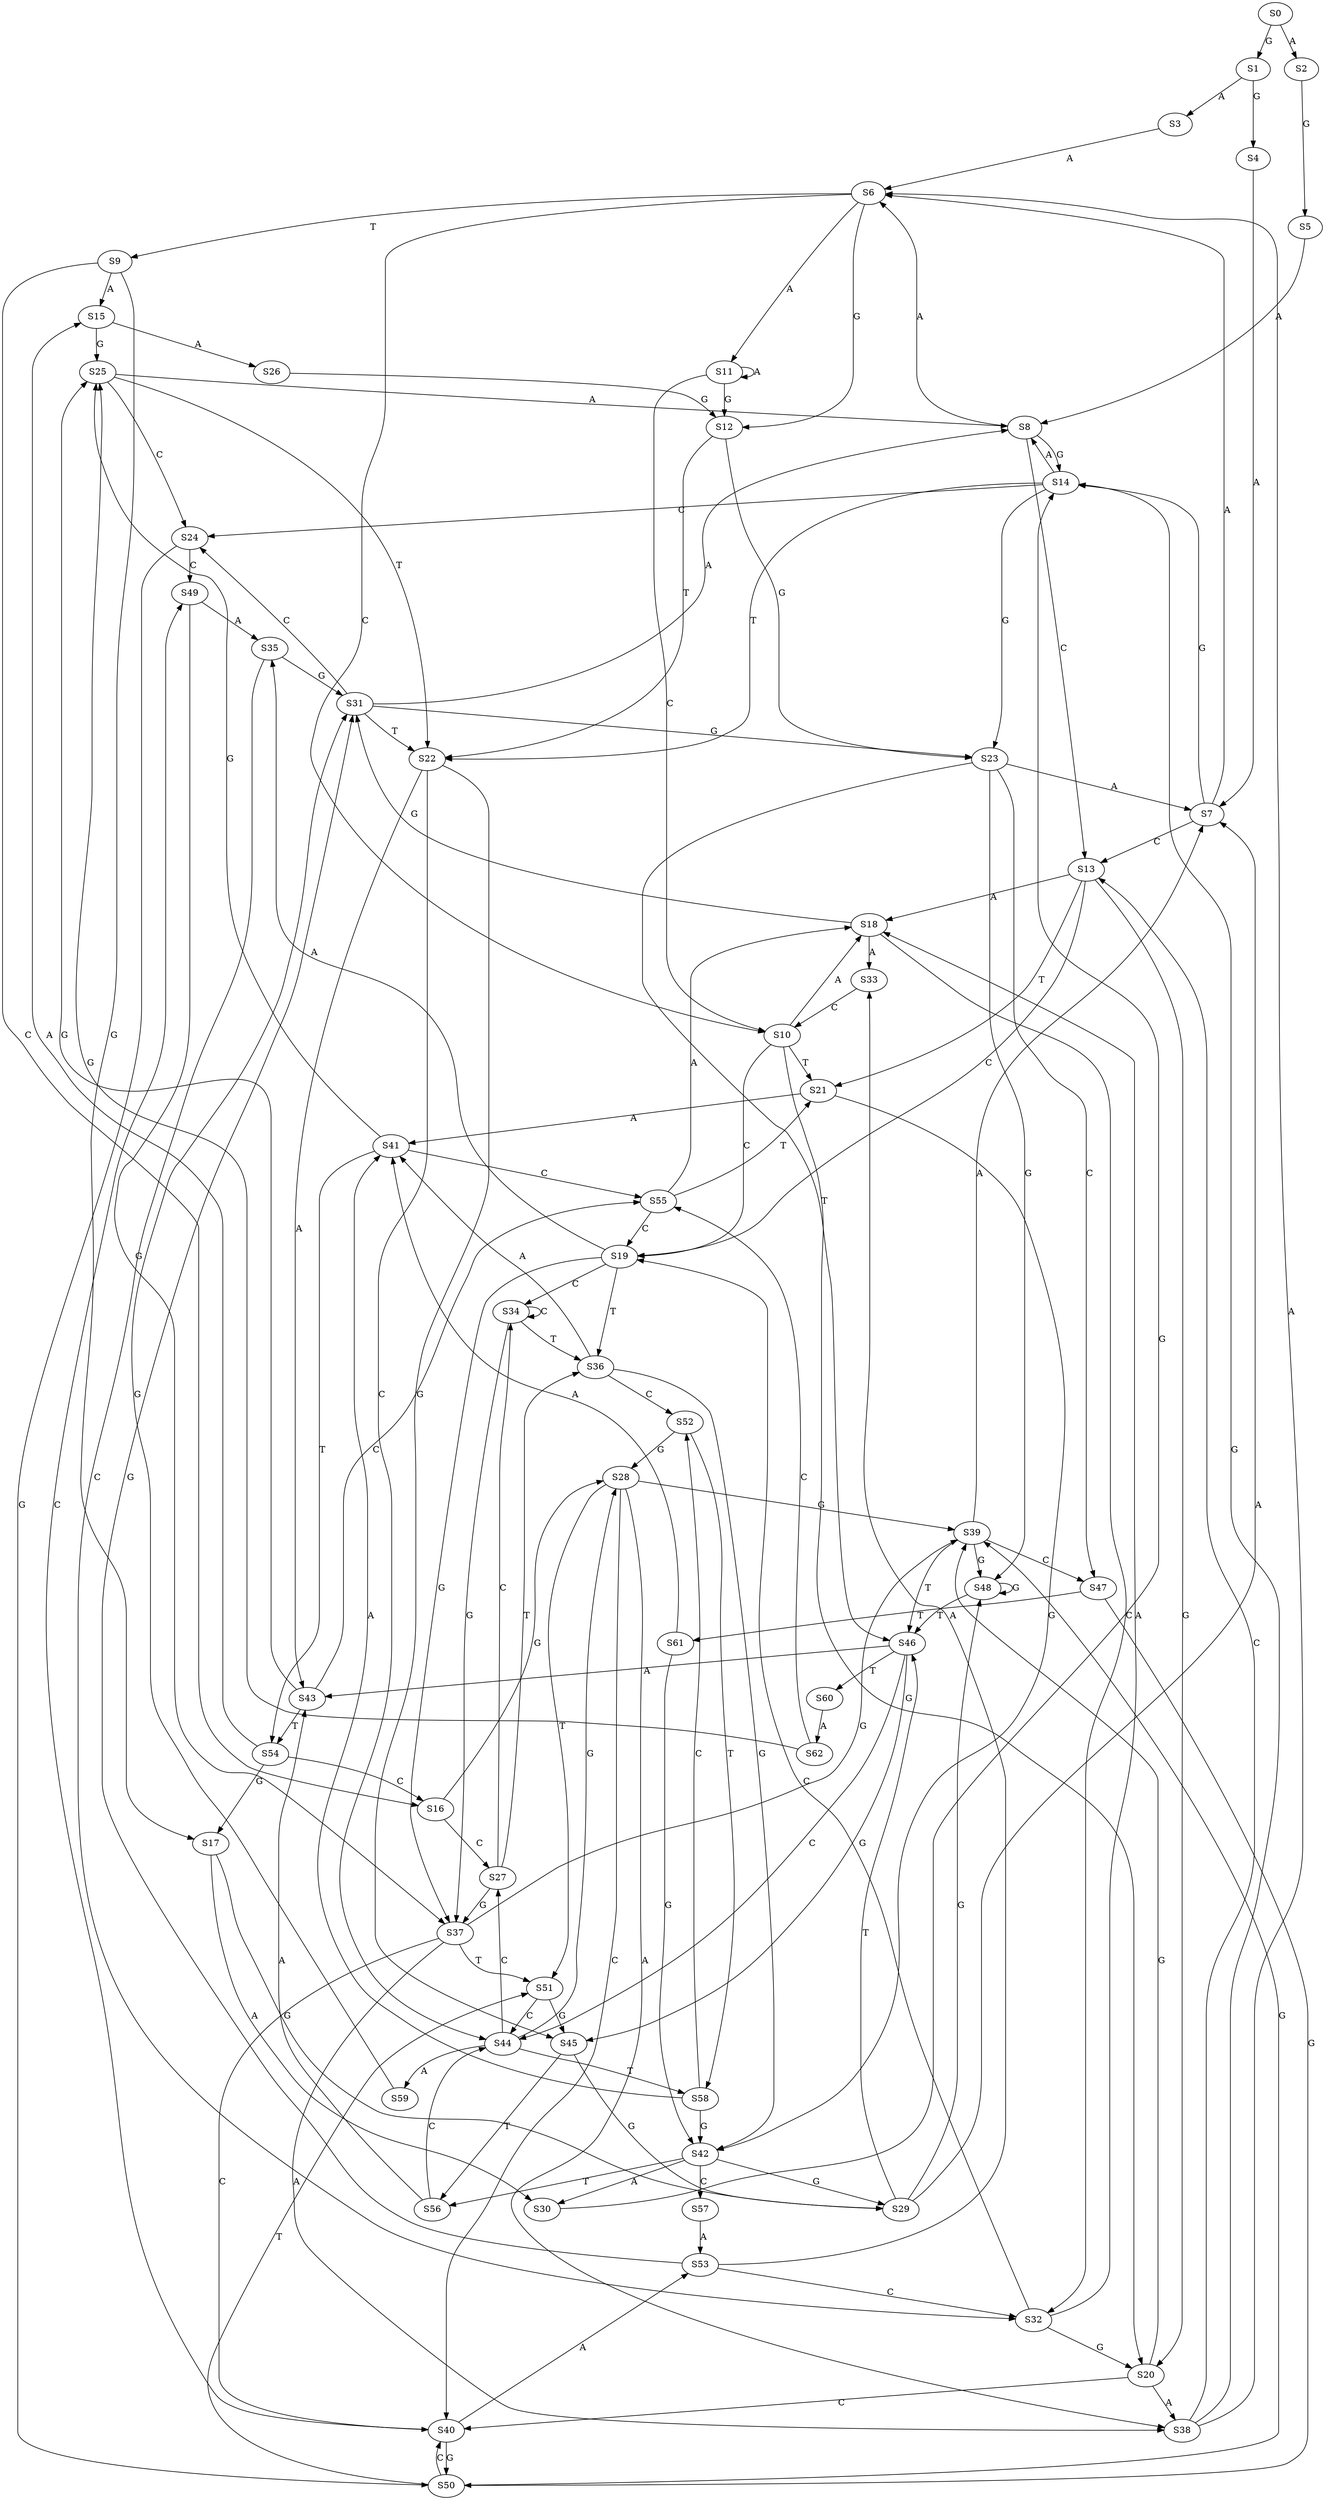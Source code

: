 strict digraph  {
	S0 -> S1 [ label = G ];
	S0 -> S2 [ label = A ];
	S1 -> S3 [ label = A ];
	S1 -> S4 [ label = G ];
	S2 -> S5 [ label = G ];
	S3 -> S6 [ label = A ];
	S4 -> S7 [ label = A ];
	S5 -> S8 [ label = A ];
	S6 -> S9 [ label = T ];
	S6 -> S10 [ label = C ];
	S6 -> S11 [ label = A ];
	S6 -> S12 [ label = G ];
	S7 -> S6 [ label = A ];
	S7 -> S13 [ label = C ];
	S7 -> S14 [ label = G ];
	S8 -> S6 [ label = A ];
	S8 -> S14 [ label = G ];
	S8 -> S13 [ label = C ];
	S9 -> S15 [ label = A ];
	S9 -> S16 [ label = C ];
	S9 -> S17 [ label = G ];
	S10 -> S18 [ label = A ];
	S10 -> S19 [ label = C ];
	S10 -> S20 [ label = G ];
	S10 -> S21 [ label = T ];
	S11 -> S12 [ label = G ];
	S11 -> S10 [ label = C ];
	S11 -> S11 [ label = A ];
	S12 -> S22 [ label = T ];
	S12 -> S23 [ label = G ];
	S13 -> S21 [ label = T ];
	S13 -> S19 [ label = C ];
	S13 -> S18 [ label = A ];
	S13 -> S20 [ label = G ];
	S14 -> S22 [ label = T ];
	S14 -> S8 [ label = A ];
	S14 -> S23 [ label = G ];
	S14 -> S24 [ label = C ];
	S15 -> S25 [ label = G ];
	S15 -> S26 [ label = A ];
	S16 -> S27 [ label = C ];
	S16 -> S28 [ label = G ];
	S17 -> S29 [ label = G ];
	S17 -> S30 [ label = A ];
	S18 -> S31 [ label = G ];
	S18 -> S32 [ label = C ];
	S18 -> S33 [ label = A ];
	S19 -> S34 [ label = C ];
	S19 -> S35 [ label = A ];
	S19 -> S36 [ label = T ];
	S19 -> S37 [ label = G ];
	S20 -> S38 [ label = A ];
	S20 -> S39 [ label = G ];
	S20 -> S40 [ label = C ];
	S21 -> S41 [ label = A ];
	S21 -> S42 [ label = G ];
	S22 -> S43 [ label = A ];
	S22 -> S44 [ label = C ];
	S22 -> S45 [ label = G ];
	S23 -> S7 [ label = A ];
	S23 -> S46 [ label = T ];
	S23 -> S47 [ label = C ];
	S23 -> S48 [ label = G ];
	S24 -> S49 [ label = C ];
	S24 -> S50 [ label = G ];
	S25 -> S22 [ label = T ];
	S25 -> S8 [ label = A ];
	S25 -> S24 [ label = C ];
	S26 -> S12 [ label = G ];
	S27 -> S34 [ label = C ];
	S27 -> S36 [ label = T ];
	S27 -> S37 [ label = G ];
	S28 -> S39 [ label = G ];
	S28 -> S51 [ label = T ];
	S28 -> S40 [ label = C ];
	S28 -> S38 [ label = A ];
	S29 -> S46 [ label = T ];
	S29 -> S48 [ label = G ];
	S29 -> S7 [ label = A ];
	S30 -> S14 [ label = G ];
	S31 -> S23 [ label = G ];
	S31 -> S22 [ label = T ];
	S31 -> S8 [ label = A ];
	S31 -> S24 [ label = C ];
	S32 -> S19 [ label = C ];
	S32 -> S18 [ label = A ];
	S32 -> S20 [ label = G ];
	S33 -> S10 [ label = C ];
	S34 -> S37 [ label = G ];
	S34 -> S34 [ label = C ];
	S34 -> S36 [ label = T ];
	S35 -> S31 [ label = G ];
	S35 -> S32 [ label = C ];
	S36 -> S41 [ label = A ];
	S36 -> S42 [ label = G ];
	S36 -> S52 [ label = C ];
	S37 -> S38 [ label = A ];
	S37 -> S51 [ label = T ];
	S37 -> S39 [ label = G ];
	S37 -> S40 [ label = C ];
	S38 -> S6 [ label = A ];
	S38 -> S13 [ label = C ];
	S38 -> S14 [ label = G ];
	S39 -> S7 [ label = A ];
	S39 -> S48 [ label = G ];
	S39 -> S47 [ label = C ];
	S39 -> S46 [ label = T ];
	S40 -> S50 [ label = G ];
	S40 -> S49 [ label = C ];
	S40 -> S53 [ label = A ];
	S41 -> S25 [ label = G ];
	S41 -> S54 [ label = T ];
	S41 -> S55 [ label = C ];
	S42 -> S30 [ label = A ];
	S42 -> S56 [ label = T ];
	S42 -> S57 [ label = C ];
	S42 -> S29 [ label = G ];
	S43 -> S54 [ label = T ];
	S43 -> S25 [ label = G ];
	S43 -> S55 [ label = C ];
	S44 -> S58 [ label = T ];
	S44 -> S28 [ label = G ];
	S44 -> S59 [ label = A ];
	S44 -> S27 [ label = C ];
	S45 -> S56 [ label = T ];
	S45 -> S29 [ label = G ];
	S46 -> S43 [ label = A ];
	S46 -> S45 [ label = G ];
	S46 -> S60 [ label = T ];
	S46 -> S44 [ label = C ];
	S47 -> S61 [ label = T ];
	S47 -> S50 [ label = G ];
	S48 -> S46 [ label = T ];
	S48 -> S48 [ label = G ];
	S49 -> S37 [ label = G ];
	S49 -> S35 [ label = A ];
	S50 -> S39 [ label = G ];
	S50 -> S40 [ label = C ];
	S50 -> S51 [ label = T ];
	S51 -> S44 [ label = C ];
	S51 -> S45 [ label = G ];
	S52 -> S58 [ label = T ];
	S52 -> S28 [ label = G ];
	S53 -> S31 [ label = G ];
	S53 -> S33 [ label = A ];
	S53 -> S32 [ label = C ];
	S54 -> S16 [ label = C ];
	S54 -> S15 [ label = A ];
	S54 -> S17 [ label = G ];
	S55 -> S19 [ label = C ];
	S55 -> S21 [ label = T ];
	S55 -> S18 [ label = A ];
	S56 -> S44 [ label = C ];
	S56 -> S43 [ label = A ];
	S57 -> S53 [ label = A ];
	S58 -> S42 [ label = G ];
	S58 -> S52 [ label = C ];
	S58 -> S41 [ label = A ];
	S59 -> S31 [ label = G ];
	S60 -> S62 [ label = A ];
	S61 -> S41 [ label = A ];
	S61 -> S42 [ label = G ];
	S62 -> S55 [ label = C ];
	S62 -> S25 [ label = G ];
}
